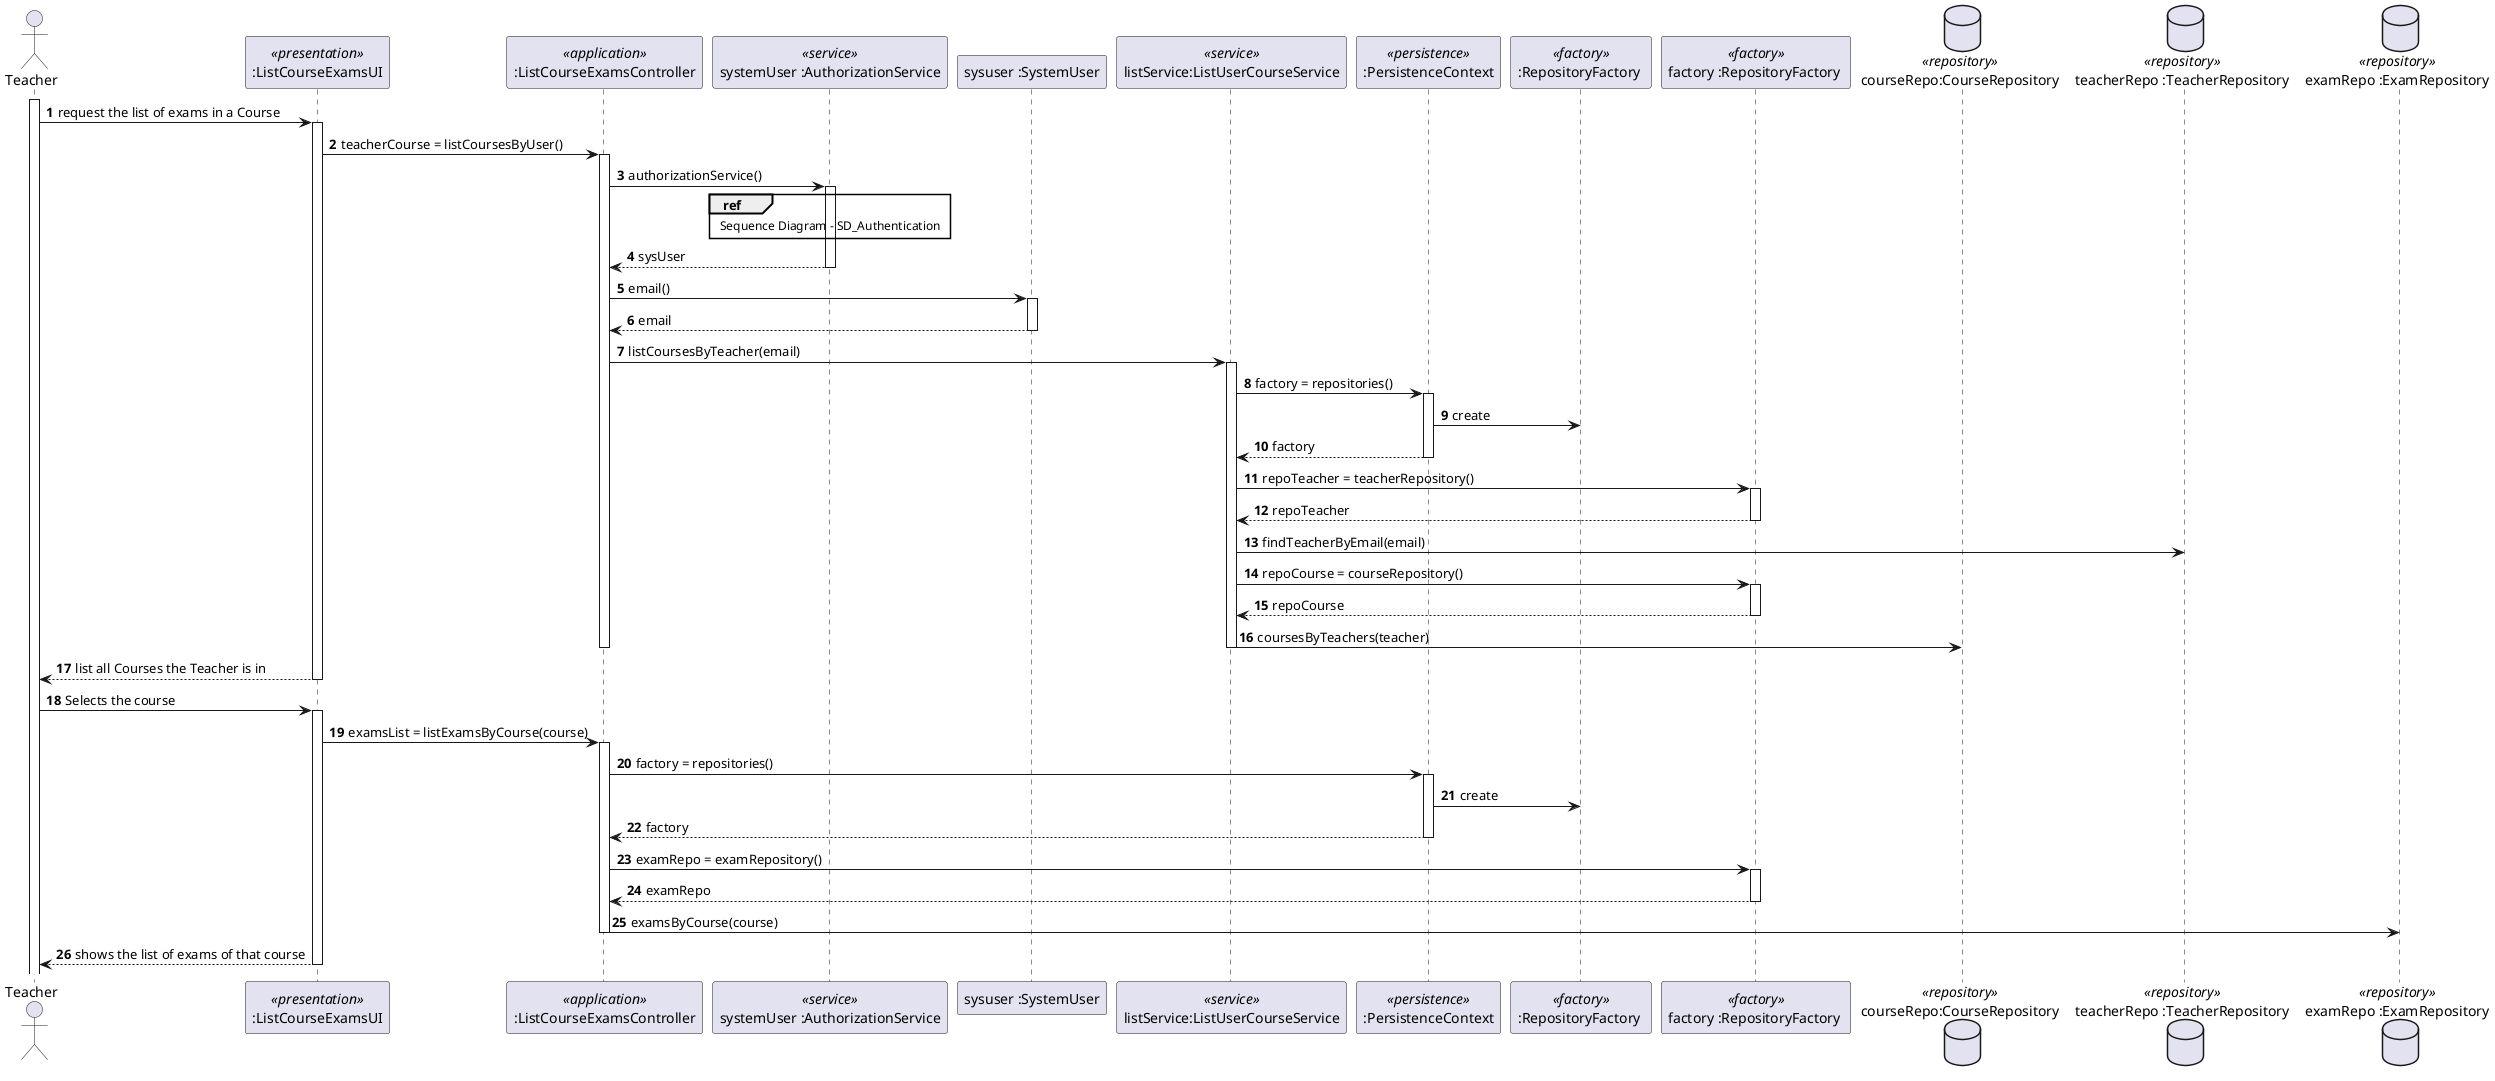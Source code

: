 @startuml

autonumber
actor "Teacher" as tic

participant ":ListCourseExamsUI" as ui <<presentation>>
participant ":ListCourseExamsController" as ctrl <<application>>
participant "systemUser :AuthorizationService" as auth <<service>>
participant "sysuser :SystemUser" as sys
participant "listService:ListUserCourseService" as tc <<service>>
participant ":PersistenceContext" as persist <<persistence>>
participant ":RepositoryFactory " as rfcls <<factory>>
participant "factory :RepositoryFactory " as factory <<factory>>
Database "courseRepo:CourseRepository" as repoCourse <<repository>>
Database "teacherRepo :TeacherRepository" as repoTeacher <<repository>>
Database "examRepo :ExamRepository" as repoExam <<repository>>


activate tic

tic -> ui : request the list of exams in a Course
activate ui
ui -> ctrl : teacherCourse = listCoursesByUser()
activate ctrl
ctrl -> auth: authorizationService()
activate auth
ref over auth
Sequence Diagram - SD_Authentication
end
auth--> ctrl: sysUser
deactivate auth
ctrl-> sys: email()
activate sys
sys-->ctrl:  email
deactivate sys
ctrl -> tc: listCoursesByTeacher(email)
activate tc
tc -> persist: factory = repositories()
activate persist
persist -> rfcls: create
persist --> tc: factory
deactivate persist
tc -> factory: repoTeacher = teacherRepository()
activate factory
factory --> tc: repoTeacher
deactivate factory
tc -> repoTeacher: findTeacherByEmail(email)
deactivate persist
tc -> factory: repoCourse = courseRepository()
activate factory
factory --> tc: repoCourse
deactivate factory
tc -> repoCourse: coursesByTeachers(teacher)

deactivate repoCourse
deactivate tc
deactivate ctrl


ui --> tic : list all Courses the Teacher is in

deactivate ui

tic -> ui : Selects the course

activate ui
ui->ctrl: examsList = listExamsByCourse(course)
activate ctrl
ctrl -> persist: factory = repositories()
activate persist
persist -> rfcls: create
persist --> ctrl: factory
deactivate persist
ctrl -> factory: examRepo = examRepository()
activate factory
factory-->ctrl: examRepo
deactivate factory
ctrl -> repoExam:  examsByCourse(course)
deactivate repoExam
deactivate ctrl

ui --> tic : shows the list of exams of that course


deactivate ui


@enduml
